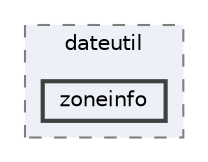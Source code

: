 digraph "/home/jam/Research/IRES-2025/dev/src/llm-scripts/testing/hypothesis-testing/hyp-env/lib/python3.12/site-packages/dateutil/zoneinfo"
{
 // LATEX_PDF_SIZE
  bgcolor="transparent";
  edge [fontname=Helvetica,fontsize=10,labelfontname=Helvetica,labelfontsize=10];
  node [fontname=Helvetica,fontsize=10,shape=box,height=0.2,width=0.4];
  compound=true
  subgraph clusterdir_09e45e6d3220ce54e5ed5dd882e9d5bd {
    graph [ bgcolor="#edf0f7", pencolor="grey50", label="dateutil", fontname=Helvetica,fontsize=10 style="filled,dashed", URL="dir_09e45e6d3220ce54e5ed5dd882e9d5bd.html",tooltip=""]
  dir_a33c3cc22c17ee143361e691c792ef2b [label="zoneinfo", fillcolor="#edf0f7", color="grey25", style="filled,bold", URL="dir_a33c3cc22c17ee143361e691c792ef2b.html",tooltip=""];
  }
}
